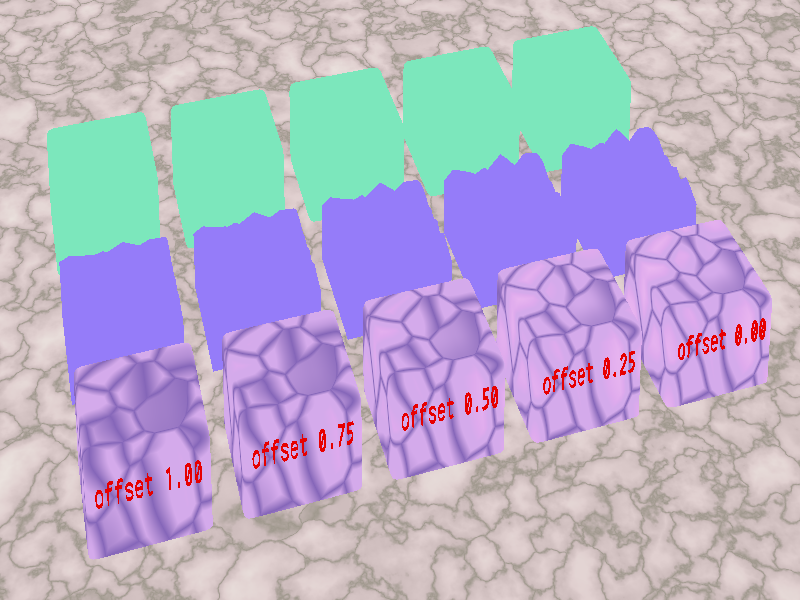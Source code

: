 // This work is licensed under the Creative Commons Attribution 3.0 Unported License.
// To view a copy of this license, visit http://creativecommons.org/licenses/by/3.0/
// or send a letter to Creative Commons, 444 Castro Street, Suite 900, Mountain View,
// California, 94041, USA.
//
// Persistence Of Vision Ray Tracer ('POV-Ray') sample file.
//
// Crackle pattern example crackle3.pov.
//
// Date: April 2001
// Auth: Christoph Hormann
// Updated: January 2017
//
// -w512 -h256 +a0.3

#version 3.7;
global_settings { assumed_gamma 1.0 }
#default { finish { ambient 0.006 diffuse 0.456 } }

light_source {
    <1.6,1.9,2.7>*10000
    color rgb 1.3
}

//-------------------------------------------------------------------------
// This scene uses a non-standard camera set-up.
// (See CAMERA in the included documentation for details.)
// If you are new to POV-Ray, you might want to try a different demo scene.
//-------------------------------------------------------------------------
camera {
    location  <7,24,12>
    direction y
    sky       z
    up        z
    right     2.5*x
    look_at   <0,0,0.3>
    angle     30
}

#declare SkyColor = srgb <0.60,0.70,0.95>;
sphere {
    <0,0,0>, 1
    texture {
        pigment { SkyColor }
        finish {
            ambient  0
            diffuse  0
            emission 1
        }
    }
    scale 100000
    no_shadow
    hollow on
}

#declare FloorColorA = srgb <0.63137,0.60392,0.56078>;
#declare FloorColorB = srgb <0.80392,0.73725,0.73725>;
#declare FloorColorC = srgb <0.87843,0.81176,0.81176>;
#declare FloorColorD = srgb <0.92549,0.89804,0.87843>;
plane {
    z, 0
    texture {
        pigment {
            crackle
            color_map {
                [ 0.0 FloorColorA ]
                [ 0.1 FloorColorB ]
                [ 0.4 FloorColorC ]
                [ 1.0 FloorColorD ]
            }
            warp { turbulence 0.6 }
        }
        finish {
            diffuse 0.6
            ambient 0.006
            specular 0.2
            reflection {
                0.2, 0.6
                fresnel on
            }
            conserve_energy
        }
   }
}

#macro Objs(Offs)
  union {
      #local T_CrackColor00 = srgb <0.52157,0.40000,0.72549>;
      #local T_CrackColor01 = srgb <0.83137,0.66667,0.92157>;
      #local T_CrackColor02 = srgb <0.83137,0.66667,0.92157>;
      #local T_CrackColor03 = srgb <0.87059,0.66667,0.92941>;
      #local T_CrackColor04 = srgb <0.95686,0.75294,0.95294>;
      #local T_CrackColor05 = srgb <1.00000,0.84314,0.93333>;
      #local T_CrackColor06 = srgb <0.98823,0.85490,0.79216>;
      #local T_CrackColor07 = srgb <0.97647,0.86667,0.67059>;
      #local T_CrackColor08 = srgb <0.98823,0.86667,0.60784>;
      #local T_CrackColor09 = srgb <0.58431,0.48628,0.90588>;
      #local T_Crack = texture {
          pigment {
              crackle metric 2.5 offset Offs
              color_map {
                  [ 0.0000 T_CrackColor00 ]
                  [ 0.1000 T_CrackColor01 ]
                  [ 0.2000 T_CrackColor02 ]
                  [ 0.3000 T_CrackColor03 ]
                  [ 0.7000 T_CrackColor04 ]
                  [ 0.8000 T_CrackColor05 ]
                  [ 0.9000 T_CrackColor06 ]
                  [ 0.9300 T_CrackColor07 ]
                  [ 0.9800 T_CrackColor08 ]
                  [ 1.0000 T_CrackColor09 ]
              }
              scale 0.7
          }
          finish {
              ambient 0.006
              diffuse 0.7
              brilliance 1.3
              specular 0.3
          }
      }

      superellipsoid {
          <0.1, 0.1>
          scale <1.0,1.0,0.6>
          texture { T_Crack }
          translate <0.0,3.0,0.3>
      }

      #local NormalPigmColor = srgb <0.48628,0.90588,0.73725>;
      superellipsoid {
          <0.1, 0.1>
          scale <1.0, 1.0, 0.6>
          texture {
              pigment { NormalPigmColor }
              finish {
                  specular 0.5
                  roughness 0.04
                  diffuse 0.8
                  brilliance 2.0
                  ambient 0.006
              }
              normal {
                  crackle 0.7 metric 2.5 offset Offs
                  scale 0.7
              }
          }
          translate <0.0,-3.0,0.3>
      }

      #local IsoPigmColor = srgb <0.58431,0.48628,0.97647>;
      #local fn_Crack = function {
          pattern { crackle metric 2.5 offset Offs scale 0.7 }
      }
      isosurface {
          function { z-fn_Crack(x,y,0.6)*0.35 }
          max_gradient 1.1+(1-Offs)*0.4
          accuracy 0.001
          contained_by { box { <-1.0,-1.0,-0.6>,<1.0,1.0,1.1> } }
          texture {
              pigment { IsoPigmColor }
              finish {
                  specular 0.2
                  roughness 0.04
                  diffuse 0.8
                  brilliance 2.0
                  ambient 0.006
              }
          }
          translate 0.6*z
      }

      #local Red = srgb <1,0,0>;
      text {
          ttf "crystal.ttf", concat("offset ",str(Offs,0,2)), 0.1, 0
          rotate 90*x
          rotate 180*z
          scale 0.3
          translate <0.85,4.01,0.5>
          texture { pigment { color Red*0.8 } }
      }
      translate -1*y
  }
#end

object { Objs(0.0)  translate -5.0*x }
object { Objs(0.25) translate -2.5*x }
object { Objs(0.5)  translate  0.0*x }
object { Objs(0.75) translate  2.5*x }
object { Objs(1.0)  translate  5.0*x }

